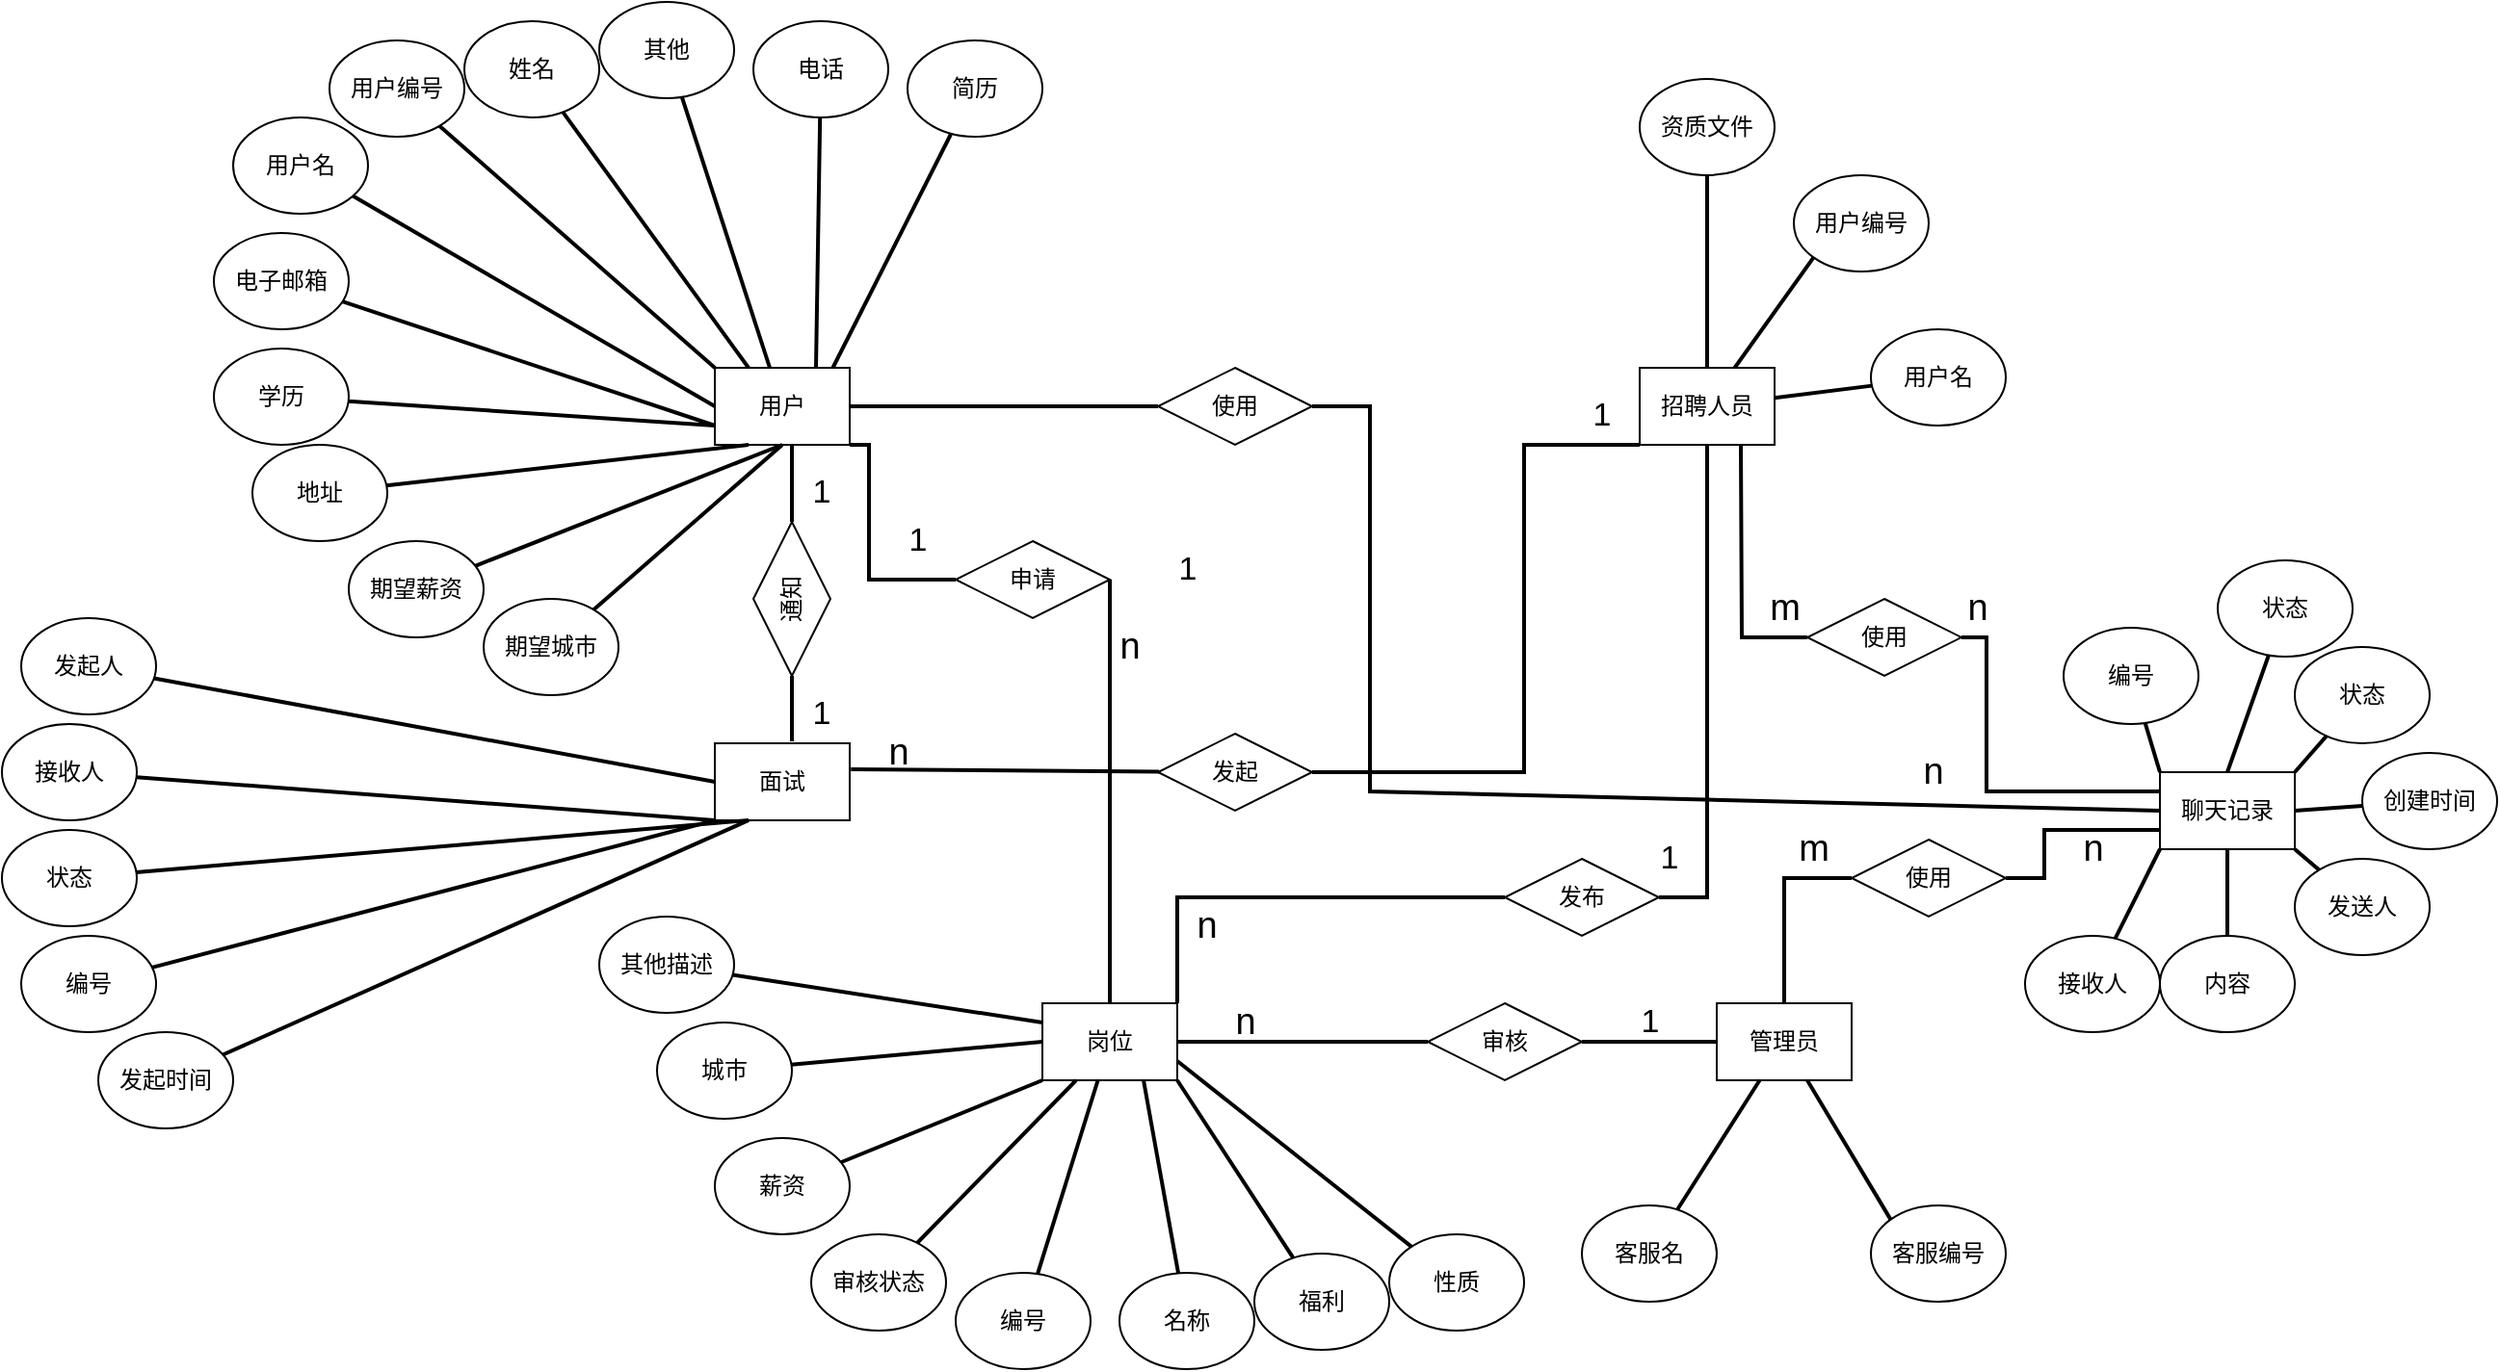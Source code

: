 <mxfile>
    <diagram id="wP1pp-s9fJbJk7V0S1HX" name="第 1 页">
        <mxGraphModel dx="1965" dy="1031" grid="1" gridSize="10" guides="1" tooltips="1" connect="1" arrows="1" fold="1" page="1" pageScale="1" pageWidth="827" pageHeight="1169" math="0" shadow="0">
            <root>
                <mxCell id="0"/>
                <mxCell id="1" parent="0"/>
                <mxCell id="33" style="edgeStyle=none;html=1;entryX=0;entryY=0.5;entryDx=0;entryDy=0;strokeWidth=2;endArrow=none;endFill=0;exitX=1;exitY=1;exitDx=0;exitDy=0;rounded=0;" parent="1" source="2" target="32" edge="1">
                    <mxGeometry relative="1" as="geometry">
                        <Array as="points">
                            <mxPoint x="340" y="270"/>
                            <mxPoint x="340" y="340"/>
                        </Array>
                    </mxGeometry>
                </mxCell>
                <mxCell id="90" style="edgeStyle=none;html=1;entryX=0;entryY=0.5;entryDx=0;entryDy=0;strokeWidth=2;endArrow=none;endFill=0;" parent="1" source="2" target="88" edge="1">
                    <mxGeometry relative="1" as="geometry"/>
                </mxCell>
                <mxCell id="174" style="edgeStyle=none;rounded=0;html=1;entryX=0.321;entryY=0.975;entryDx=0;entryDy=0;entryPerimeter=0;strokeWidth=2;fontSize=17;endArrow=none;endFill=0;exitX=0.875;exitY=0;exitDx=0;exitDy=0;exitPerimeter=0;" edge="1" parent="1" source="2" target="173">
                    <mxGeometry relative="1" as="geometry"/>
                </mxCell>
                <mxCell id="2" value="用户" style="rounded=0;whiteSpace=wrap;html=1;" parent="1" vertex="1">
                    <mxGeometry x="260" y="230" width="70" height="40" as="geometry"/>
                </mxCell>
                <mxCell id="59" style="edgeStyle=none;html=1;entryX=0;entryY=1;entryDx=0;entryDy=0;strokeWidth=2;endArrow=none;endFill=0;" parent="1" source="3" target="57" edge="1">
                    <mxGeometry relative="1" as="geometry"/>
                </mxCell>
                <mxCell id="60" style="edgeStyle=none;html=1;strokeWidth=2;endArrow=none;endFill=0;" parent="1" source="3" target="58" edge="1">
                    <mxGeometry relative="1" as="geometry"/>
                </mxCell>
                <mxCell id="61" style="edgeStyle=none;html=1;strokeWidth=2;endArrow=none;endFill=0;entryX=1;entryY=0.5;entryDx=0;entryDy=0;rounded=0;" parent="1" source="3" target="62" edge="1">
                    <mxGeometry relative="1" as="geometry">
                        <mxPoint x="680" y="330" as="targetPoint"/>
                        <Array as="points">
                            <mxPoint x="775" y="505"/>
                        </Array>
                    </mxGeometry>
                </mxCell>
                <mxCell id="94" style="edgeStyle=none;html=1;entryX=0;entryY=0.5;entryDx=0;entryDy=0;strokeWidth=2;endArrow=none;endFill=0;exitX=0.75;exitY=1;exitDx=0;exitDy=0;rounded=0;" parent="1" source="3" target="93" edge="1">
                    <mxGeometry relative="1" as="geometry">
                        <Array as="points">
                            <mxPoint x="793" y="370"/>
                        </Array>
                    </mxGeometry>
                </mxCell>
                <mxCell id="3" value="招聘人员" style="rounded=0;whiteSpace=wrap;html=1;" parent="1" vertex="1">
                    <mxGeometry x="740" y="230" width="70" height="40" as="geometry"/>
                </mxCell>
                <mxCell id="6" style="edgeStyle=none;html=1;endArrow=none;endFill=0;strokeWidth=2;entryX=0;entryY=0;entryDx=0;entryDy=0;" parent="1" source="5" target="2" edge="1">
                    <mxGeometry relative="1" as="geometry"/>
                </mxCell>
                <mxCell id="5" value="用户编号" style="ellipse;whiteSpace=wrap;html=1;" parent="1" vertex="1">
                    <mxGeometry x="60" y="60" width="70" height="50" as="geometry"/>
                </mxCell>
                <mxCell id="8" style="edgeStyle=none;html=1;entryX=0;entryY=0.5;entryDx=0;entryDy=0;strokeWidth=2;endArrow=none;endFill=0;" parent="1" source="7" target="2" edge="1">
                    <mxGeometry relative="1" as="geometry"/>
                </mxCell>
                <mxCell id="7" value="用户名" style="ellipse;whiteSpace=wrap;html=1;" parent="1" vertex="1">
                    <mxGeometry x="10" y="100" width="70" height="50" as="geometry"/>
                </mxCell>
                <mxCell id="18" style="edgeStyle=none;html=1;entryX=0;entryY=0.75;entryDx=0;entryDy=0;strokeWidth=2;endArrow=none;endFill=0;" parent="1" source="9" target="2" edge="1">
                    <mxGeometry relative="1" as="geometry"/>
                </mxCell>
                <mxCell id="9" value="电子邮箱" style="ellipse;whiteSpace=wrap;html=1;" parent="1" vertex="1">
                    <mxGeometry y="160" width="70" height="50" as="geometry"/>
                </mxCell>
                <mxCell id="19" style="edgeStyle=none;html=1;strokeWidth=2;endArrow=none;endFill=0;entryX=0;entryY=0.75;entryDx=0;entryDy=0;" parent="1" source="10" target="2" edge="1">
                    <mxGeometry relative="1" as="geometry">
                        <mxPoint x="250" y="260" as="targetPoint"/>
                    </mxGeometry>
                </mxCell>
                <mxCell id="10" value="学历" style="ellipse;whiteSpace=wrap;html=1;" parent="1" vertex="1">
                    <mxGeometry y="220" width="70" height="50" as="geometry"/>
                </mxCell>
                <mxCell id="21" style="edgeStyle=none;html=1;entryX=0.25;entryY=1;entryDx=0;entryDy=0;strokeWidth=2;endArrow=none;endFill=0;" parent="1" source="11" target="2" edge="1">
                    <mxGeometry relative="1" as="geometry"/>
                </mxCell>
                <mxCell id="11" value="地址" style="ellipse;whiteSpace=wrap;html=1;" parent="1" vertex="1">
                    <mxGeometry x="20" y="270" width="70" height="50" as="geometry"/>
                </mxCell>
                <mxCell id="17" style="edgeStyle=none;html=1;entryX=0.25;entryY=0;entryDx=0;entryDy=0;strokeWidth=2;endArrow=none;endFill=0;" parent="1" source="12" target="2" edge="1">
                    <mxGeometry relative="1" as="geometry"/>
                </mxCell>
                <mxCell id="12" value="姓名" style="ellipse;whiteSpace=wrap;html=1;" parent="1" vertex="1">
                    <mxGeometry x="130" y="50" width="70" height="50" as="geometry"/>
                </mxCell>
                <mxCell id="22" style="edgeStyle=none;html=1;entryX=0.5;entryY=1;entryDx=0;entryDy=0;strokeWidth=2;endArrow=none;endFill=0;" parent="1" source="13" target="2" edge="1">
                    <mxGeometry relative="1" as="geometry"/>
                </mxCell>
                <mxCell id="13" value="期望薪资" style="ellipse;whiteSpace=wrap;html=1;" parent="1" vertex="1">
                    <mxGeometry x="70" y="320" width="70" height="50" as="geometry"/>
                </mxCell>
                <mxCell id="26" style="edgeStyle=none;html=1;entryX=0.75;entryY=0;entryDx=0;entryDy=0;strokeWidth=2;endArrow=none;endFill=0;" parent="1" source="14" target="2" edge="1">
                    <mxGeometry relative="1" as="geometry"/>
                </mxCell>
                <mxCell id="14" value="电话" style="ellipse;whiteSpace=wrap;html=1;" parent="1" vertex="1">
                    <mxGeometry x="280" y="50" width="70" height="50" as="geometry"/>
                </mxCell>
                <mxCell id="24" style="edgeStyle=none;html=1;entryX=0.5;entryY=1;entryDx=0;entryDy=0;strokeWidth=2;endArrow=none;endFill=0;" parent="1" source="15" target="2" edge="1">
                    <mxGeometry relative="1" as="geometry"/>
                </mxCell>
                <mxCell id="15" value="期望城市" style="ellipse;whiteSpace=wrap;html=1;" parent="1" vertex="1">
                    <mxGeometry x="140" y="350" width="70" height="50" as="geometry"/>
                </mxCell>
                <mxCell id="25" style="edgeStyle=none;html=1;strokeWidth=2;endArrow=none;endFill=0;" parent="1" source="16" target="2" edge="1">
                    <mxGeometry relative="1" as="geometry"/>
                </mxCell>
                <mxCell id="16" value="其他" style="ellipse;whiteSpace=wrap;html=1;" parent="1" vertex="1">
                    <mxGeometry x="200" y="40" width="70" height="50" as="geometry"/>
                </mxCell>
                <mxCell id="50" style="edgeStyle=none;html=1;entryX=0.5;entryY=0;entryDx=0;entryDy=0;strokeWidth=2;endArrow=none;endFill=0;exitX=1;exitY=0.5;exitDx=0;exitDy=0;" parent="1" source="32" target="4" edge="1">
                    <mxGeometry relative="1" as="geometry"/>
                </mxCell>
                <mxCell id="32" value="申请" style="rhombus;whiteSpace=wrap;html=1;rotation=0;" parent="1" vertex="1">
                    <mxGeometry x="385" y="320" width="80" height="40" as="geometry"/>
                </mxCell>
                <mxCell id="57" value="用户编号" style="ellipse;whiteSpace=wrap;html=1;rotation=0;" parent="1" vertex="1">
                    <mxGeometry x="820" y="130" width="70" height="50" as="geometry"/>
                </mxCell>
                <mxCell id="58" value="用户名" style="ellipse;whiteSpace=wrap;html=1;" parent="1" vertex="1">
                    <mxGeometry x="860" y="210" width="70" height="50" as="geometry"/>
                </mxCell>
                <mxCell id="63" style="edgeStyle=none;html=1;entryX=1;entryY=0;entryDx=0;entryDy=0;strokeWidth=2;endArrow=none;endFill=0;exitX=0;exitY=0.5;exitDx=0;exitDy=0;rounded=0;" parent="1" source="62" target="4" edge="1">
                    <mxGeometry relative="1" as="geometry">
                        <Array as="points">
                            <mxPoint x="500" y="505"/>
                        </Array>
                    </mxGeometry>
                </mxCell>
                <mxCell id="62" value="发布" style="rhombus;whiteSpace=wrap;html=1;rotation=0;" parent="1" vertex="1">
                    <mxGeometry x="670" y="485" width="80" height="40" as="geometry"/>
                </mxCell>
                <mxCell id="177" style="edgeStyle=none;rounded=0;html=1;strokeWidth=2;fontSize=17;endArrow=none;endFill=0;" edge="1" parent="1" source="66" target="3">
                    <mxGeometry relative="1" as="geometry"/>
                </mxCell>
                <mxCell id="66" value="资质文件" style="ellipse;whiteSpace=wrap;html=1;" parent="1" vertex="1">
                    <mxGeometry x="740" y="80" width="70" height="50" as="geometry"/>
                </mxCell>
                <mxCell id="91" style="edgeStyle=none;html=1;entryX=0;entryY=0.5;entryDx=0;entryDy=0;strokeWidth=2;endArrow=none;endFill=0;exitX=1;exitY=0.5;exitDx=0;exitDy=0;rounded=0;" parent="1" source="88" target="68" edge="1">
                    <mxGeometry relative="1" as="geometry">
                        <Array as="points">
                            <mxPoint x="600" y="250"/>
                            <mxPoint x="600" y="450"/>
                        </Array>
                    </mxGeometry>
                </mxCell>
                <mxCell id="88" value="使用" style="rhombus;whiteSpace=wrap;html=1;rotation=0;" parent="1" vertex="1">
                    <mxGeometry x="490" y="230" width="80" height="40" as="geometry"/>
                </mxCell>
                <mxCell id="95" style="edgeStyle=none;html=1;entryX=0;entryY=0.25;entryDx=0;entryDy=0;strokeWidth=2;endArrow=none;endFill=0;exitX=1;exitY=0.5;exitDx=0;exitDy=0;rounded=0;" parent="1" source="93" target="68" edge="1">
                    <mxGeometry relative="1" as="geometry">
                        <Array as="points">
                            <mxPoint x="920" y="370"/>
                            <mxPoint x="920" y="450"/>
                        </Array>
                    </mxGeometry>
                </mxCell>
                <mxCell id="93" value="使用" style="rhombus;whiteSpace=wrap;html=1;rotation=0;" parent="1" vertex="1">
                    <mxGeometry x="827" y="350" width="80" height="40" as="geometry"/>
                </mxCell>
                <mxCell id="123" style="edgeStyle=none;html=1;entryX=0;entryY=0.5;entryDx=0;entryDy=0;strokeWidth=2;endArrow=none;endFill=0;rounded=0;" parent="1" source="116" target="121" edge="1">
                    <mxGeometry relative="1" as="geometry">
                        <Array as="points">
                            <mxPoint x="815" y="495"/>
                        </Array>
                    </mxGeometry>
                </mxCell>
                <mxCell id="116" value="管理员" style="rounded=0;whiteSpace=wrap;html=1;container=0;" parent="1" vertex="1">
                    <mxGeometry x="780" y="560" width="70" height="40" as="geometry"/>
                </mxCell>
                <mxCell id="117" value="客服编号" style="ellipse;whiteSpace=wrap;html=1;container=0;" parent="1" vertex="1">
                    <mxGeometry x="860" y="665" width="70" height="50" as="geometry"/>
                </mxCell>
                <mxCell id="114" style="edgeStyle=none;html=1;entryX=0;entryY=0;entryDx=0;entryDy=0;strokeWidth=2;endArrow=none;endFill=0;" parent="1" source="116" target="117" edge="1">
                    <mxGeometry relative="1" as="geometry"/>
                </mxCell>
                <mxCell id="118" value="客服名" style="ellipse;whiteSpace=wrap;html=1;container=0;" parent="1" vertex="1">
                    <mxGeometry x="710" y="665" width="70" height="50" as="geometry"/>
                </mxCell>
                <mxCell id="115" style="edgeStyle=none;html=1;strokeWidth=2;endArrow=none;endFill=0;" parent="1" source="116" target="118" edge="1">
                    <mxGeometry relative="1" as="geometry"/>
                </mxCell>
                <mxCell id="122" style="edgeStyle=none;html=1;entryX=0;entryY=0.75;entryDx=0;entryDy=0;strokeWidth=2;endArrow=none;endFill=0;exitX=1;exitY=0.5;exitDx=0;exitDy=0;rounded=0;" parent="1" source="121" target="68" edge="1">
                    <mxGeometry relative="1" as="geometry">
                        <Array as="points">
                            <mxPoint x="950" y="495"/>
                            <mxPoint x="950" y="470"/>
                        </Array>
                    </mxGeometry>
                </mxCell>
                <mxCell id="121" value="使用" style="rhombus;whiteSpace=wrap;html=1;rotation=0;" parent="1" vertex="1">
                    <mxGeometry x="850" y="475" width="80" height="40" as="geometry"/>
                </mxCell>
                <mxCell id="4" value="岗位" style="rounded=0;whiteSpace=wrap;html=1;" parent="1" vertex="1">
                    <mxGeometry x="430" y="560" width="70" height="40" as="geometry"/>
                </mxCell>
                <mxCell id="35" style="edgeStyle=none;html=1;entryX=0;entryY=0.5;entryDx=0;entryDy=0;strokeWidth=2;endArrow=none;endFill=0;" parent="1" source="34" target="4" edge="1">
                    <mxGeometry relative="1" as="geometry"/>
                </mxCell>
                <mxCell id="34" value="城市" style="ellipse;whiteSpace=wrap;html=1;" parent="1" vertex="1">
                    <mxGeometry x="230" y="570" width="70" height="50" as="geometry"/>
                </mxCell>
                <mxCell id="37" style="edgeStyle=none;html=1;entryX=0;entryY=1;entryDx=0;entryDy=0;strokeWidth=2;endArrow=none;endFill=0;" parent="1" source="36" target="4" edge="1">
                    <mxGeometry relative="1" as="geometry"/>
                </mxCell>
                <mxCell id="36" value="薪资" style="ellipse;whiteSpace=wrap;html=1;" parent="1" vertex="1">
                    <mxGeometry x="260" y="630" width="70" height="50" as="geometry"/>
                </mxCell>
                <mxCell id="39" style="edgeStyle=none;html=1;entryX=0.25;entryY=1;entryDx=0;entryDy=0;strokeWidth=2;endArrow=none;endFill=0;" parent="1" source="38" target="4" edge="1">
                    <mxGeometry relative="1" as="geometry"/>
                </mxCell>
                <mxCell id="38" value="审核状态" style="ellipse;whiteSpace=wrap;html=1;" parent="1" vertex="1">
                    <mxGeometry x="310" y="680" width="70" height="50" as="geometry"/>
                </mxCell>
                <mxCell id="41" value="" style="edgeStyle=none;html=1;strokeWidth=2;endArrow=none;endFill=0;" parent="1" source="40" target="4" edge="1">
                    <mxGeometry relative="1" as="geometry"/>
                </mxCell>
                <mxCell id="40" value="编号" style="ellipse;whiteSpace=wrap;html=1;" parent="1" vertex="1">
                    <mxGeometry x="385" y="700" width="70" height="50" as="geometry"/>
                </mxCell>
                <mxCell id="47" style="edgeStyle=none;html=1;entryX=0.75;entryY=1;entryDx=0;entryDy=0;strokeWidth=2;endArrow=none;endFill=0;" parent="1" source="42" target="4" edge="1">
                    <mxGeometry relative="1" as="geometry"/>
                </mxCell>
                <mxCell id="42" value="名称" style="ellipse;whiteSpace=wrap;html=1;" parent="1" vertex="1">
                    <mxGeometry x="470" y="700" width="70" height="50" as="geometry"/>
                </mxCell>
                <mxCell id="48" style="edgeStyle=none;html=1;entryX=1;entryY=1;entryDx=0;entryDy=0;strokeWidth=2;endArrow=none;endFill=0;" parent="1" source="43" target="4" edge="1">
                    <mxGeometry relative="1" as="geometry"/>
                </mxCell>
                <mxCell id="43" value="福利" style="ellipse;whiteSpace=wrap;html=1;" parent="1" vertex="1">
                    <mxGeometry x="540" y="690" width="70" height="50" as="geometry"/>
                </mxCell>
                <mxCell id="49" style="edgeStyle=none;html=1;entryX=1;entryY=0.75;entryDx=0;entryDy=0;strokeWidth=2;endArrow=none;endFill=0;" parent="1" source="44" target="4" edge="1">
                    <mxGeometry relative="1" as="geometry"/>
                </mxCell>
                <mxCell id="44" value="性质" style="ellipse;whiteSpace=wrap;html=1;" parent="1" vertex="1">
                    <mxGeometry x="610" y="680" width="70" height="50" as="geometry"/>
                </mxCell>
                <mxCell id="46" style="edgeStyle=none;html=1;entryX=0;entryY=0.25;entryDx=0;entryDy=0;strokeWidth=2;endArrow=none;endFill=0;" parent="1" source="45" target="4" edge="1">
                    <mxGeometry relative="1" as="geometry"/>
                </mxCell>
                <mxCell id="45" value="其他描述" style="ellipse;whiteSpace=wrap;html=1;" parent="1" vertex="1">
                    <mxGeometry x="200" y="515" width="70" height="50" as="geometry"/>
                </mxCell>
                <mxCell id="125" style="edgeStyle=none;html=1;entryX=0;entryY=0.5;entryDx=0;entryDy=0;strokeWidth=2;endArrow=none;endFill=0;" parent="1" source="124" target="116" edge="1">
                    <mxGeometry relative="1" as="geometry"/>
                </mxCell>
                <mxCell id="126" style="edgeStyle=none;html=1;entryX=1;entryY=0.5;entryDx=0;entryDy=0;strokeWidth=2;endArrow=none;endFill=0;exitX=0;exitY=0.5;exitDx=0;exitDy=0;" parent="1" source="124" target="4" edge="1">
                    <mxGeometry relative="1" as="geometry"/>
                </mxCell>
                <mxCell id="124" value="审核" style="rhombus;whiteSpace=wrap;html=1;rotation=0;" parent="1" vertex="1">
                    <mxGeometry x="630" y="560" width="80" height="40" as="geometry"/>
                </mxCell>
                <mxCell id="127" value="面试" style="rounded=0;whiteSpace=wrap;html=1;" vertex="1" parent="1">
                    <mxGeometry x="260" y="425" width="70" height="40" as="geometry"/>
                </mxCell>
                <mxCell id="132" style="edgeStyle=none;html=1;entryX=0;entryY=0.5;entryDx=0;entryDy=0;endArrow=none;endFill=0;strokeWidth=2;" edge="1" parent="1" source="128" target="127">
                    <mxGeometry relative="1" as="geometry"/>
                </mxCell>
                <mxCell id="128" value="发起人" style="ellipse;whiteSpace=wrap;html=1;" vertex="1" parent="1">
                    <mxGeometry x="-100" y="360" width="70" height="50" as="geometry"/>
                </mxCell>
                <mxCell id="133" style="edgeStyle=none;html=1;entryX=0;entryY=1;entryDx=0;entryDy=0;strokeWidth=2;endArrow=none;endFill=0;" edge="1" parent="1" source="129" target="127">
                    <mxGeometry relative="1" as="geometry"/>
                </mxCell>
                <mxCell id="129" value="接收人" style="ellipse;whiteSpace=wrap;html=1;" vertex="1" parent="1">
                    <mxGeometry x="-110" y="415" width="70" height="50" as="geometry"/>
                </mxCell>
                <mxCell id="134" style="edgeStyle=none;html=1;entryX=0.25;entryY=1;entryDx=0;entryDy=0;strokeWidth=2;endArrow=none;endFill=0;" edge="1" parent="1" source="130" target="127">
                    <mxGeometry relative="1" as="geometry"/>
                </mxCell>
                <mxCell id="130" value="状态" style="ellipse;whiteSpace=wrap;html=1;" vertex="1" parent="1">
                    <mxGeometry x="-110" y="470" width="70" height="50" as="geometry"/>
                </mxCell>
                <mxCell id="137" style="edgeStyle=none;html=1;strokeWidth=2;endArrow=none;endFill=0;entryX=0;entryY=1;entryDx=0;entryDy=0;" edge="1" parent="1" source="135" target="127">
                    <mxGeometry relative="1" as="geometry">
                        <mxPoint x="210" y="470" as="targetPoint"/>
                    </mxGeometry>
                </mxCell>
                <mxCell id="135" value="编号&lt;span style=&quot;color: rgba(0, 0, 0, 0); font-family: monospace; font-size: 0px; text-align: start;&quot;&gt;%3CmxGraphModel%3E%3Croot%3E%3CmxCell%20id%3D%220%22%2F%3E%3CmxCell%20id%3D%221%22%20parent%3D%220%22%2F%3E%3CmxCell%20id%3D%222%22%20value%3D%22%E7%8A%B6%E6%80%81%22%20style%3D%22ellipse%3BwhiteSpace%3Dwrap%3Bhtml%3D1%3B%22%20vertex%3D%221%22%20parent%3D%221%22%3E%3CmxGeometry%20x%3D%22-50%22%20y%3D%22580%22%20width%3D%2270%22%20height%3D%2250%22%20as%3D%22geometry%22%2F%3E%3C%2FmxCell%3E%3C%2Froot%3E%3C%2FmxGraphModel%3E&lt;/span&gt;" style="ellipse;whiteSpace=wrap;html=1;" vertex="1" parent="1">
                    <mxGeometry x="-100" y="525" width="70" height="50" as="geometry"/>
                </mxCell>
                <mxCell id="138" style="edgeStyle=none;html=1;strokeWidth=2;endArrow=none;endFill=0;entryX=0.25;entryY=1;entryDx=0;entryDy=0;" edge="1" parent="1" source="136" target="127">
                    <mxGeometry relative="1" as="geometry">
                        <mxPoint x="230" y="470" as="targetPoint"/>
                    </mxGeometry>
                </mxCell>
                <mxCell id="136" value="发起时间" style="ellipse;whiteSpace=wrap;html=1;" vertex="1" parent="1">
                    <mxGeometry x="-60" y="575" width="70" height="50" as="geometry"/>
                </mxCell>
                <mxCell id="141" style="edgeStyle=none;html=1;entryX=0;entryY=1;entryDx=0;entryDy=0;strokeWidth=2;endArrow=none;endFill=0;exitX=1;exitY=0.5;exitDx=0;exitDy=0;rounded=0;" edge="1" parent="1" source="140" target="3">
                    <mxGeometry relative="1" as="geometry">
                        <mxPoint x="560" y="380" as="sourcePoint"/>
                        <Array as="points">
                            <mxPoint x="680" y="440"/>
                            <mxPoint x="680" y="270"/>
                        </Array>
                    </mxGeometry>
                </mxCell>
                <mxCell id="147" style="edgeStyle=none;rounded=0;html=1;entryX=1.009;entryY=0.337;entryDx=0;entryDy=0;entryPerimeter=0;strokeWidth=2;endArrow=none;endFill=0;" edge="1" parent="1" source="140" target="127">
                    <mxGeometry relative="1" as="geometry"/>
                </mxCell>
                <mxCell id="140" value="发起" style="rhombus;whiteSpace=wrap;html=1;rotation=0;" vertex="1" parent="1">
                    <mxGeometry x="490" y="420" width="80" height="40" as="geometry"/>
                </mxCell>
                <mxCell id="144" style="edgeStyle=none;html=1;strokeWidth=2;endArrow=none;endFill=0;exitX=0;exitY=0.5;exitDx=0;exitDy=0;entryX=0;entryY=0.967;entryDx=0;entryDy=0;entryPerimeter=0;" edge="1" parent="1" source="143" target="169">
                    <mxGeometry relative="1" as="geometry">
                        <mxPoint x="299" y="424" as="targetPoint"/>
                    </mxGeometry>
                </mxCell>
                <mxCell id="145" style="edgeStyle=none;html=1;strokeWidth=2;endArrow=none;endFill=0;exitX=1;exitY=0.5;exitDx=0;exitDy=0;" edge="1" parent="1" source="143">
                    <mxGeometry relative="1" as="geometry">
                        <mxPoint x="300" y="270" as="targetPoint"/>
                    </mxGeometry>
                </mxCell>
                <mxCell id="143" value="通知" style="rhombus;whiteSpace=wrap;html=1;rotation=-90;" vertex="1" parent="1">
                    <mxGeometry x="260" y="330" width="80" height="40" as="geometry"/>
                </mxCell>
                <mxCell id="146" value="" style="group" vertex="1" connectable="0" parent="1">
                    <mxGeometry x="940" y="330" width="245" height="245" as="geometry"/>
                </mxCell>
                <mxCell id="68" value="聊天记录" style="rounded=0;whiteSpace=wrap;html=1;" parent="146" vertex="1">
                    <mxGeometry x="70" y="110" width="70" height="40" as="geometry"/>
                </mxCell>
                <mxCell id="75" style="edgeStyle=none;html=1;entryX=0;entryY=0;entryDx=0;entryDy=0;strokeWidth=2;endArrow=none;endFill=0;" parent="146" source="69" target="68" edge="1">
                    <mxGeometry relative="1" as="geometry"/>
                </mxCell>
                <mxCell id="69" value="编号" style="ellipse;whiteSpace=wrap;html=1;" parent="146" vertex="1">
                    <mxGeometry x="20" y="35" width="70" height="50" as="geometry"/>
                </mxCell>
                <mxCell id="79" style="edgeStyle=none;html=1;entryX=1;entryY=0;entryDx=0;entryDy=0;strokeWidth=2;endArrow=none;endFill=0;" parent="146" source="70" target="68" edge="1">
                    <mxGeometry relative="1" as="geometry"/>
                </mxCell>
                <mxCell id="70" value="状态" style="ellipse;whiteSpace=wrap;html=1;" parent="146" vertex="1">
                    <mxGeometry x="140" y="45" width="70" height="50" as="geometry"/>
                </mxCell>
                <mxCell id="78" style="edgeStyle=none;html=1;entryX=1;entryY=1;entryDx=0;entryDy=0;strokeWidth=2;endArrow=none;endFill=0;" parent="146" source="71" target="68" edge="1">
                    <mxGeometry relative="1" as="geometry"/>
                </mxCell>
                <mxCell id="71" value="发送人" style="ellipse;whiteSpace=wrap;html=1;" parent="146" vertex="1">
                    <mxGeometry x="140" y="155" width="70" height="50" as="geometry"/>
                </mxCell>
                <mxCell id="76" style="edgeStyle=none;html=1;entryX=0;entryY=1;entryDx=0;entryDy=0;strokeWidth=2;endArrow=none;endFill=0;" parent="146" source="72" target="68" edge="1">
                    <mxGeometry relative="1" as="geometry"/>
                </mxCell>
                <mxCell id="72" value="接收人" style="ellipse;whiteSpace=wrap;html=1;" parent="146" vertex="1">
                    <mxGeometry y="195" width="70" height="50" as="geometry"/>
                </mxCell>
                <mxCell id="77" style="edgeStyle=none;html=1;entryX=0.5;entryY=1;entryDx=0;entryDy=0;strokeWidth=2;endArrow=none;endFill=0;" parent="146" source="73" target="68" edge="1">
                    <mxGeometry relative="1" as="geometry"/>
                </mxCell>
                <mxCell id="73" value="内容" style="ellipse;whiteSpace=wrap;html=1;" parent="146" vertex="1">
                    <mxGeometry x="70" y="195" width="70" height="50" as="geometry"/>
                </mxCell>
                <mxCell id="80" style="edgeStyle=none;html=1;entryX=0.5;entryY=0;entryDx=0;entryDy=0;strokeWidth=2;endArrow=none;endFill=0;" parent="146" source="74" target="68" edge="1">
                    <mxGeometry relative="1" as="geometry"/>
                </mxCell>
                <mxCell id="74" value="状态" style="ellipse;whiteSpace=wrap;html=1;" parent="146" vertex="1">
                    <mxGeometry x="100" width="70" height="50" as="geometry"/>
                </mxCell>
                <mxCell id="82" style="edgeStyle=none;html=1;entryX=1;entryY=0.5;entryDx=0;entryDy=0;strokeWidth=2;endArrow=none;endFill=0;" parent="146" source="81" target="68" edge="1">
                    <mxGeometry relative="1" as="geometry"/>
                </mxCell>
                <mxCell id="81" value="创建时间" style="ellipse;whiteSpace=wrap;html=1;" parent="146" vertex="1">
                    <mxGeometry x="175" y="100" width="70" height="50" as="geometry"/>
                </mxCell>
                <mxCell id="152" value="n" style="text;html=1;align=center;verticalAlign=middle;resizable=0;points=[];autosize=1;strokeColor=none;fillColor=none;fontSize=19;" vertex="1" parent="146">
                    <mxGeometry x="20" y="130" width="30" height="40" as="geometry"/>
                </mxCell>
                <mxCell id="148" value="1" style="text;html=1;align=center;verticalAlign=middle;resizable=0;points=[];autosize=1;strokeColor=none;fillColor=none;fontSize=17;" vertex="1" parent="1">
                    <mxGeometry x="705" y="240" width="30" height="30" as="geometry"/>
                </mxCell>
                <mxCell id="149" value="n" style="text;html=1;align=center;verticalAlign=middle;resizable=0;points=[];autosize=1;strokeColor=none;fillColor=none;fontSize=19;" vertex="1" parent="1">
                    <mxGeometry x="900" y="335" width="30" height="40" as="geometry"/>
                </mxCell>
                <mxCell id="150" value="m" style="text;html=1;align=center;verticalAlign=middle;resizable=0;points=[];autosize=1;strokeColor=none;fillColor=none;fontSize=19;" vertex="1" parent="1">
                    <mxGeometry x="795" y="335" width="40" height="40" as="geometry"/>
                </mxCell>
                <mxCell id="151" value="n" style="text;html=1;align=center;verticalAlign=middle;resizable=0;points=[];autosize=1;strokeColor=none;fillColor=none;fontSize=19;" vertex="1" parent="1">
                    <mxGeometry x="877" y="420" width="30" height="40" as="geometry"/>
                </mxCell>
                <mxCell id="154" value="m" style="text;html=1;align=center;verticalAlign=middle;resizable=0;points=[];autosize=1;strokeColor=none;fillColor=none;fontSize=19;" vertex="1" parent="1">
                    <mxGeometry x="810" y="460" width="40" height="40" as="geometry"/>
                </mxCell>
                <mxCell id="155" value="1" style="text;html=1;align=center;verticalAlign=middle;resizable=0;points=[];autosize=1;strokeColor=none;fillColor=none;fontSize=17;" vertex="1" parent="1">
                    <mxGeometry x="490" y="320" width="30" height="30" as="geometry"/>
                </mxCell>
                <mxCell id="156" value="n" style="text;html=1;align=center;verticalAlign=middle;resizable=0;points=[];autosize=1;strokeColor=none;fillColor=none;fontSize=19;" vertex="1" parent="1">
                    <mxGeometry x="340" y="410" width="30" height="40" as="geometry"/>
                </mxCell>
                <mxCell id="157" value="1" style="text;html=1;align=center;verticalAlign=middle;resizable=0;points=[];autosize=1;strokeColor=none;fillColor=none;fontSize=17;" vertex="1" parent="1">
                    <mxGeometry x="350" y="305" width="30" height="30" as="geometry"/>
                </mxCell>
                <mxCell id="158" value="n" style="text;html=1;align=center;verticalAlign=middle;resizable=0;points=[];autosize=1;strokeColor=none;fillColor=none;fontSize=19;" vertex="1" parent="1">
                    <mxGeometry x="460" y="355" width="30" height="40" as="geometry"/>
                </mxCell>
                <mxCell id="159" value="1" style="text;html=1;align=center;verticalAlign=middle;resizable=0;points=[];autosize=1;strokeColor=none;fillColor=none;fontSize=17;" vertex="1" parent="1">
                    <mxGeometry x="740" y="470" width="30" height="30" as="geometry"/>
                </mxCell>
                <mxCell id="160" value="n" style="text;html=1;align=center;verticalAlign=middle;resizable=0;points=[];autosize=1;strokeColor=none;fillColor=none;fontSize=19;" vertex="1" parent="1">
                    <mxGeometry x="500" y="500" width="30" height="40" as="geometry"/>
                </mxCell>
                <mxCell id="168" value="1" style="text;html=1;align=center;verticalAlign=middle;resizable=0;points=[];autosize=1;strokeColor=none;fillColor=none;fontSize=17;" vertex="1" parent="1">
                    <mxGeometry x="300" y="280" width="30" height="30" as="geometry"/>
                </mxCell>
                <mxCell id="169" value="1" style="text;html=1;align=center;verticalAlign=middle;resizable=0;points=[];autosize=1;strokeColor=none;fillColor=none;fontSize=17;" vertex="1" parent="1">
                    <mxGeometry x="300" y="395" width="30" height="30" as="geometry"/>
                </mxCell>
                <mxCell id="170" value="1" style="text;html=1;align=center;verticalAlign=middle;resizable=0;points=[];autosize=1;strokeColor=none;fillColor=none;fontSize=17;" vertex="1" parent="1">
                    <mxGeometry x="730" y="555" width="30" height="30" as="geometry"/>
                </mxCell>
                <mxCell id="171" value="n" style="text;html=1;align=center;verticalAlign=middle;resizable=0;points=[];autosize=1;strokeColor=none;fillColor=none;fontSize=19;" vertex="1" parent="1">
                    <mxGeometry x="520" y="550" width="30" height="40" as="geometry"/>
                </mxCell>
                <mxCell id="173" value="简历" style="ellipse;whiteSpace=wrap;html=1;" vertex="1" parent="1">
                    <mxGeometry x="360" y="60" width="70" height="50" as="geometry"/>
                </mxCell>
            </root>
        </mxGraphModel>
    </diagram>
</mxfile>